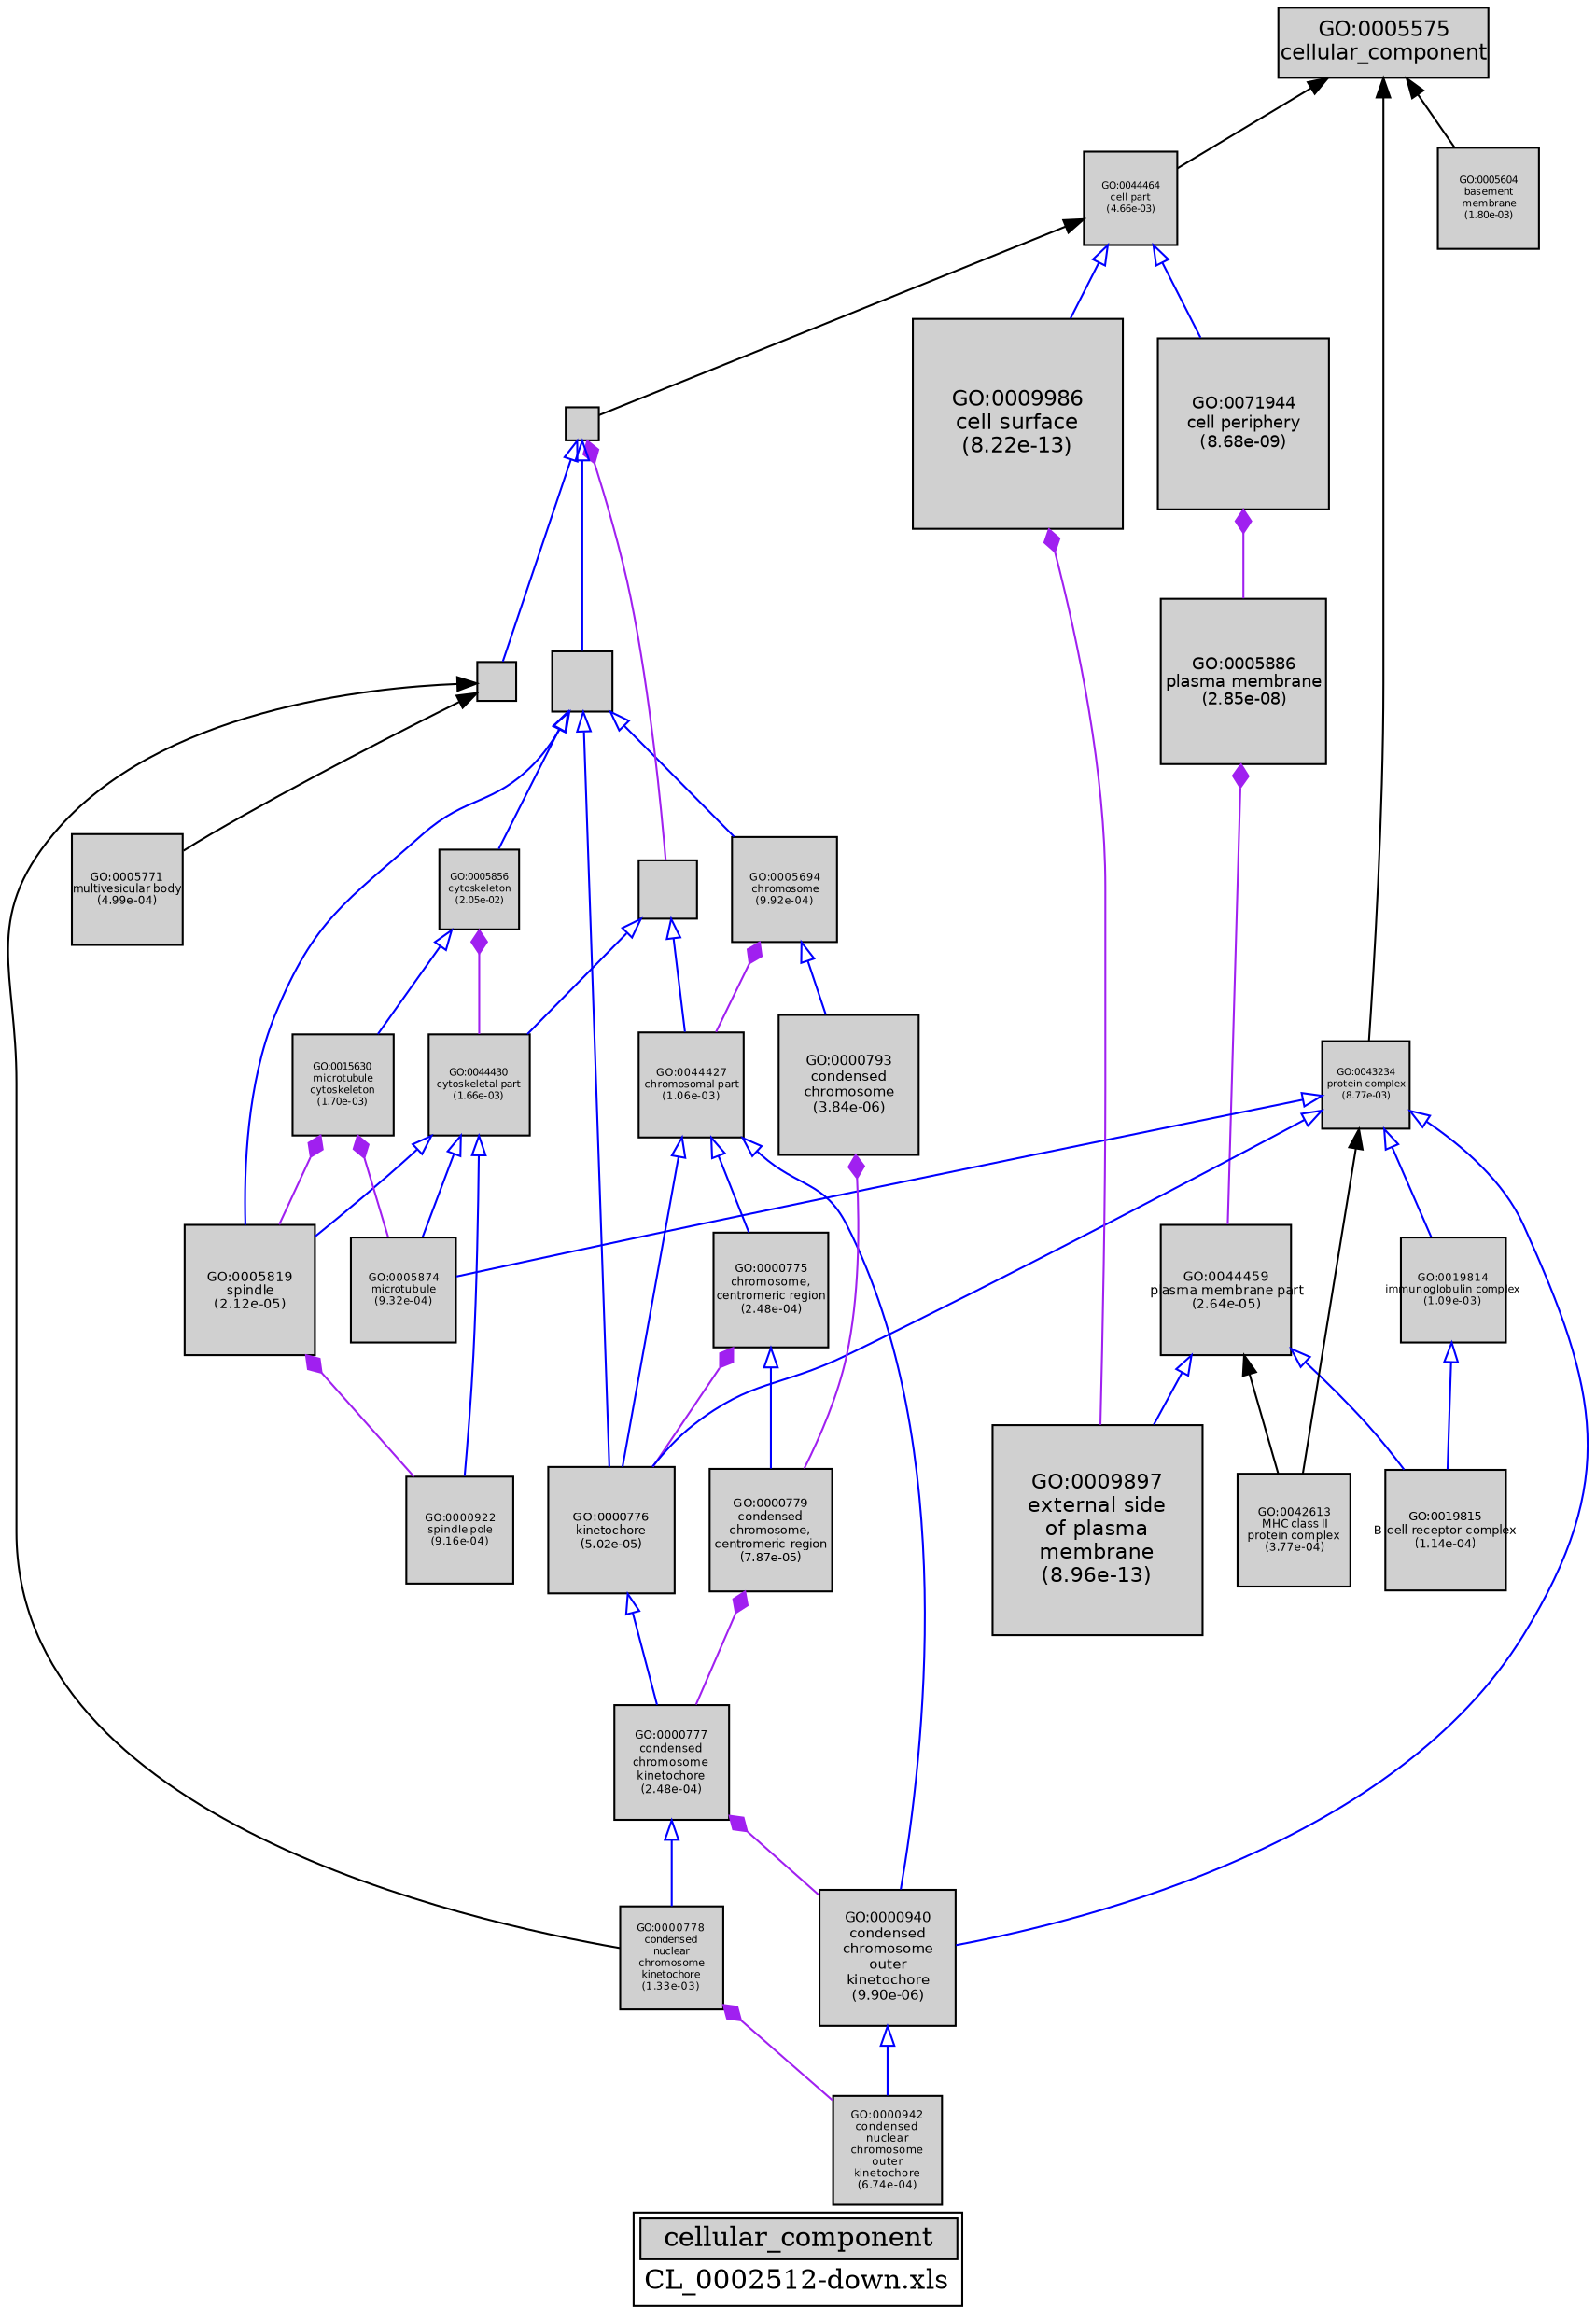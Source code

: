 digraph "cellular_component" {
graph [ bgcolor = "#FFFFFF", label = <<TABLE COLOR="black" BGCOLOR="white"><TR><TD COLSPAN="2" BGCOLOR="#D0D0D0"><FONT COLOR="black">cellular_component</FONT></TD></TR><TR><TD BORDER="0">CL_0002512-down.xls</TD></TR></TABLE>> ];
node [ fontname = "Helvetica" ];

subgraph "nodes" {

node [ style = "filled", fixedsize = "true", width = 1, shape = "box", fontsize = 9, fillcolor = "#D0D0D0", fontcolor = "black", color = "black" ];

"GO:0005886" [ URL = "#GO:0005886", label = <<TABLE BORDER="0"><TR><TD>GO:0005886<BR/>plasma membrane<BR/>(2.85e-08)</TD></TR></TABLE>>, width = 1.18675048317, shape = "box", fontsize = 8.5446034788, height = 1.18675048317 ];
"GO:0071944" [ URL = "#GO:0071944", label = <<TABLE BORDER="0"><TR><TD>GO:0071944<BR/>cell periphery<BR/>(8.68e-09)</TD></TR></TABLE>>, width = 1.22646572681, shape = "box", fontsize = 8.83055323305, height = 1.22646572681 ];
"GO:0000775" [ URL = "#GO:0000775", label = <<TABLE BORDER="0"><TR><TD>GO:0000775<BR/>chromosome,<BR/>centromeric region<BR/>(2.48e-04)</TD></TR></TABLE>>, width = 0.823567797878, shape = "box", fontsize = 5.92968814472, height = 0.823567797878 ];
"GO:0019814" [ URL = "#GO:0019814", label = <<TABLE BORDER="0"><TR><TD>GO:0019814<BR/>immunoglobulin complex<BR/>(1.09e-03)</TD></TR></TABLE>>, width = 0.747586289425, shape = "box", fontsize = 5.38262128386, height = 0.747586289425 ];
"GO:0044427" [ URL = "#GO:0044427", label = <<TABLE BORDER="0"><TR><TD>GO:0044427<BR/>chromosomal part<BR/>(1.06e-03)</TD></TR></TABLE>>, width = 0.749038484972, shape = "box", fontsize = 5.3930770918, height = 0.749038484972 ];
"GO:0005819" [ URL = "#GO:0005819", label = <<TABLE BORDER="0"><TR><TD>GO:0005819<BR/>spindle<BR/>(2.12e-05)</TD></TR></TABLE>>, width = 0.936012969508, shape = "box", fontsize = 6.73929338046, height = 0.936012969508 ];
"GO:0044446" [ URL = "#GO:0044446", label = "", width = 0.412757709462, shape = "box", height = 0.412757709462 ];
"GO:0000776" [ URL = "#GO:0000776", label = <<TABLE BORDER="0"><TR><TD>GO:0000776<BR/>kinetochore<BR/>(5.02e-05)</TD></TR></TABLE>>, width = 0.89824149697, shape = "box", fontsize = 6.46733877818, height = 0.89824149697 ];
"GO:0009897" [ URL = "#GO:0009897", label = <<TABLE BORDER="0"><TR><TD>GO:0009897<BR/>external side<BR/>of plasma<BR/>membrane<BR/>(8.96e-13)</TD></TR></TABLE>>, width = 1.49767414758, shape = "box", fontsize = 10.7832538626, height = 1.49767414758 ];
"GO:0043232" [ URL = "#GO:0043232", label = "", width = 0.429830609339, shape = "box", height = 0.429830609339 ];
"GO:0044430" [ URL = "#GO:0044430", label = <<TABLE BORDER="0"><TR><TD>GO:0044430<BR/>cytoskeletal part<BR/>(1.66e-03)</TD></TR></TABLE>>, width = 0.724886236206, shape = "box", fontsize = 5.21918090068, height = 0.724886236206 ];
"GO:0005771" [ URL = "#GO:0005771", label = <<TABLE BORDER="0"><TR><TD>GO:0005771<BR/>multivesicular body<BR/>(4.99e-04)</TD></TR></TABLE>>, width = 0.788667535131, shape = "box", fontsize = 5.67840625295, height = 0.788667535131 ];
"GO:0000940" [ URL = "#GO:0000940", label = <<TABLE BORDER="0"><TR><TD>GO:0000940<BR/>condensed<BR/>chromosome<BR/>outer<BR/>kinetochore<BR/>(9.90e-06)</TD></TR></TABLE>>, width = 0.968273427571, shape = "box", fontsize = 6.97156867851, height = 0.968273427571 ];
"GO:0005604" [ URL = "#GO:0005604", label = <<TABLE BORDER="0"><TR><TD>GO:0005604<BR/>basement<BR/>membrane<BR/>(1.80e-03)</TD></TR></TABLE>>, width = 0.720258517062, shape = "box", fontsize = 5.18586132285, height = 0.720258517062 ];
"GO:0000942" [ URL = "#GO:0000942", label = <<TABLE BORDER="0"><TR><TD>GO:0000942<BR/>condensed<BR/>nuclear<BR/>chromosome<BR/>outer<BR/>kinetochore<BR/>(6.74e-04)</TD></TR></TABLE>>, width = 0.773187893537, shape = "box", fontsize = 5.56695283347, height = 0.773187893537 ];
"GO:0044464" [ URL = "#GO:0044464", label = <<TABLE BORDER="0"><TR><TD>GO:0044464<BR/>cell part<BR/>(4.66e-03)</TD></TR></TABLE>>, width = 0.664989834327, shape = "box", fontsize = 5.0, height = 0.664989834327 ];
"GO:0015630" [ URL = "#GO:0015630", label = <<TABLE BORDER="0"><TR><TD>GO:0015630<BR/>microtubule<BR/>cytoskeleton<BR/>(1.70e-03)</TD></TR></TABLE>>, width = 0.723418668936, shape = "box", fontsize = 5.20861441634, height = 0.723418668936 ];
"GO:0044459" [ URL = "#GO:0044459", label = <<TABLE BORDER="0"><TR><TD>GO:0044459<BR/>plasma membrane part<BR/>(2.64e-05)</TD></TR></TABLE>>, width = 0.926594575991, shape = "box", fontsize = 6.67148094713, height = 0.926594575991 ];
"GO:0005874" [ URL = "#GO:0005874", label = <<TABLE BORDER="0"><TR><TD>GO:0005874<BR/>microtubule<BR/>(9.32e-04)</TD></TR></TABLE>>, width = 0.756125719531, shape = "box", fontsize = 5.44410518062, height = 0.756125719531 ];
"GO:0043229" [ URL = "#GO:0043229", label = "", width = 0.24148344114, shape = "box", height = 0.24148344114 ];
"GO:0000778" [ URL = "#GO:0000778", label = <<TABLE BORDER="0"><TR><TD>GO:0000778<BR/>condensed<BR/>nuclear<BR/>chromosome<BR/>kinetochore<BR/>(1.33e-03)</TD></TR></TABLE>>, width = 0.736770051291, shape = "box", fontsize = 5.3047443693, height = 0.736770051291 ];
"GO:0043234" [ URL = "#GO:0043234", label = <<TABLE BORDER="0"><TR><TD>GO:0043234<BR/>protein complex<BR/>(8.77e-03)</TD></TR></TABLE>>, width = 0.625509990981, shape = "box", fontsize = 5.0, height = 0.625509990981 ];
"GO:0042613" [ URL = "#GO:0042613", label = <<TABLE BORDER="0"><TR><TD>GO:0042613<BR/>MHC class II<BR/>protein complex<BR/>(3.77e-04)</TD></TR></TABLE>>, width = 0.80287630086, shape = "box", fontsize = 5.78070936619, height = 0.80287630086 ];
"GO:0000922" [ URL = "#GO:0000922", label = <<TABLE BORDER="0"><TR><TD>GO:0000922<BR/>spindle pole<BR/>(9.16e-04)</TD></TR></TABLE>>, width = 0.757067095115, shape = "box", fontsize = 5.45088308483, height = 0.757067095115 ];
"GO:0005856" [ URL = "#GO:0005856", label = <<TABLE BORDER="0"><TR><TD>GO:0005856<BR/>cytoskeleton<BR/>(2.05e-02)</TD></TR></TABLE>>, width = 0.568331660816, shape = "box", fontsize = 5.0, height = 0.568331660816 ];
"GO:0005575" [ URL = "#GO:0005575", label = <<TABLE BORDER="0"><TR><TD>GO:0005575<BR/>cellular_component</TD></TR></TABLE>>, width = 1.5, shape = "box", fontsize = 10.8 ];
"GO:0043231" [ URL = "#GO:0043231", label = "", width = 0.273950234812, shape = "box", height = 0.273950234812 ];
"GO:0005694" [ URL = "#GO:0005694", label = <<TABLE BORDER="0"><TR><TD>GO:0005694<BR/>chromosome<BR/>(9.92e-04)</TD></TR></TABLE>>, width = 0.75280315533, shape = "box", fontsize = 5.42018271838, height = 0.75280315533 ];
"GO:0009986" [ URL = "#GO:0009986", label = <<TABLE BORDER="0"><TR><TD>GO:0009986<BR/>cell surface<BR/>(8.22e-13)</TD></TR></TABLE>>, width = 1.5, shape = "box", fontsize = 10.8, height = 1.5 ];
"GO:0000793" [ URL = "#GO:0000793", label = <<TABLE BORDER="0"><TR><TD>GO:0000793<BR/>condensed<BR/>chromosome<BR/>(3.84e-06)</TD></TR></TABLE>>, width = 1.00684092743, shape = "box", fontsize = 7.24925467747, height = 1.00684092743 ];
"GO:0019815" [ URL = "#GO:0019815", label = <<TABLE BORDER="0"><TR><TD>GO:0019815<BR/>B cell receptor complex<BR/>(1.14e-04)</TD></TR></TABLE>>, width = 0.860864452199, shape = "box", fontsize = 6.19822405583, height = 0.860864452199 ];
"GO:0000779" [ URL = "#GO:0000779", label = <<TABLE BORDER="0"><TR><TD>GO:0000779<BR/>condensed<BR/>chromosome,<BR/>centromeric region<BR/>(7.87e-05)</TD></TR></TABLE>>, width = 0.877888198145, shape = "box", fontsize = 6.32079502664, height = 0.877888198145 ];
"GO:0000777" [ URL = "#GO:0000777", label = <<TABLE BORDER="0"><TR><TD>GO:0000777<BR/>condensed<BR/>chromosome<BR/>kinetochore<BR/>(2.48e-04)</TD></TR></TABLE>>, width = 0.823665910415, shape = "box", fontsize = 5.93039455499, height = 0.823665910415 ];
}
subgraph "edges" {


edge [ dir = "back", weight = 1 ];
subgraph "regulates" {


edge [ color = "cyan", arrowtail = "none" ];
subgraph "positive" {


edge [ color = "green", arrowtail = "vee" ];
}
subgraph "negative" {


edge [ color = "red", arrowtail = "tee" ];
}
}
subgraph "part_of" {


edge [ color = "purple", arrowtail = "diamond", weight = 2.5 ];
"GO:0005886" -> "GO:0044459";
"GO:0009986" -> "GO:0009897";
"GO:0000777" -> "GO:0000940";
"GO:0005694" -> "GO:0044427";
"GO:0005819" -> "GO:0000922";
"GO:0015630" -> "GO:0005819";
"GO:0015630" -> "GO:0005874";
"GO:0005856" -> "GO:0044430";
"GO:0071944" -> "GO:0005886";
"GO:0000793" -> "GO:0000779";
"GO:0000778" -> "GO:0000942";
"GO:0000775" -> "GO:0000776";
"GO:0000779" -> "GO:0000777";
"GO:0043229" -> "GO:0044446";
}
subgraph "is_a" {


edge [ color = "blue", arrowtail = "empty", weight = 5.0 ];
"GO:0043232" -> "GO:0005856";
"GO:0043229" -> "GO:0043232";
"GO:0000777" -> "GO:0000778";
"GO:0000776" -> "GO:0000777";
"GO:0044446" -> "GO:0044427";
"GO:0043229" -> "GO:0043231";
"GO:0044464" -> "GO:0071944";
"GO:0044430" -> "GO:0005874";
"GO:0044427" -> "GO:0000776";
"GO:0043234" -> "GO:0000940";
"GO:0043234" -> "GO:0005874";
"GO:0043232" -> "GO:0005819";
"GO:0043232" -> "GO:0005694";
"GO:0043234" -> "GO:0000776";
"GO:0043234" -> "GO:0019814";
"GO:0044427" -> "GO:0000775";
"GO:0044430" -> "GO:0000922";
"GO:0044459" -> "GO:0009897";
"GO:0044427" -> "GO:0000940";
"GO:0000775" -> "GO:0000779";
"GO:0043232" -> "GO:0000776";
"GO:0005694" -> "GO:0000793";
"GO:0044459" -> "GO:0019815";
"GO:0044464" -> "GO:0009986";
"GO:0044430" -> "GO:0005819";
"GO:0005856" -> "GO:0015630";
"GO:0044446" -> "GO:0044430";
"GO:0000940" -> "GO:0000942";
"GO:0019814" -> "GO:0019815";
}
"GO:0005575" -> "GO:0044464";
"GO:0043231" -> "GO:0005771";
"GO:0043231" -> "GO:0000778";
"GO:0043234" -> "GO:0042613";
"GO:0044464" -> "GO:0043229";
"GO:0005575" -> "GO:0005604";
"GO:0044459" -> "GO:0042613";
"GO:0005575" -> "GO:0043234";
}
}

